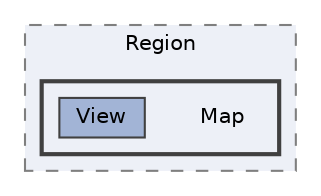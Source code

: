 digraph "C:/Users/むずでょ/Documents/Unity Projects/RMU-1-00-00-Research/Assets/RPGMaker/Codebase/Editor/Hierarchy/Region/Map"
{
 // LATEX_PDF_SIZE
  bgcolor="transparent";
  edge [fontname=Helvetica,fontsize=10,labelfontname=Helvetica,labelfontsize=10];
  node [fontname=Helvetica,fontsize=10,shape=box,height=0.2,width=0.4];
  compound=true
  subgraph clusterdir_6828c090363a11ca8cb150a11770bf93 {
    graph [ bgcolor="#edf0f7", pencolor="grey50", label="Region", fontname=Helvetica,fontsize=10 style="filled,dashed", URL="dir_6828c090363a11ca8cb150a11770bf93.html",tooltip=""]
  subgraph clusterdir_7b28e72943c8716c936c81a4665a846e {
    graph [ bgcolor="#edf0f7", pencolor="grey25", label="", fontname=Helvetica,fontsize=10 style="filled,bold", URL="dir_7b28e72943c8716c936c81a4665a846e.html",tooltip=""]
    dir_7b28e72943c8716c936c81a4665a846e [shape=plaintext, label="Map"];
  dir_7cf1639616f0b29af2406059cb83e0ea [label="View", fillcolor="#a2b4d6", color="grey25", style="filled", URL="dir_7cf1639616f0b29af2406059cb83e0ea.html",tooltip=""];
  }
  }
}
